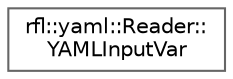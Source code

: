 digraph "类继承关系图"
{
 // LATEX_PDF_SIZE
  bgcolor="transparent";
  edge [fontname=Helvetica,fontsize=10,labelfontname=Helvetica,labelfontsize=10];
  node [fontname=Helvetica,fontsize=10,shape=box,height=0.2,width=0.4];
  rankdir="LR";
  Node0 [id="Node000000",label="rfl::yaml::Reader::\lYAMLInputVar",height=0.2,width=0.4,color="grey40", fillcolor="white", style="filled",URL="$structrfl_1_1yaml_1_1_reader_1_1_y_a_m_l_input_var.html",tooltip=" "];
}
